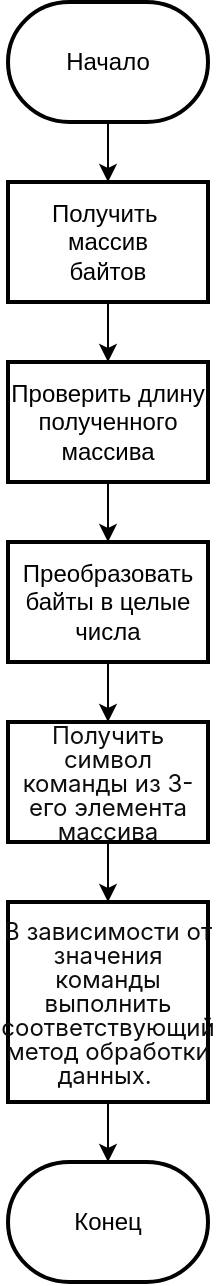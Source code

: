 <mxfile version="24.4.8" type="device">
  <diagram name="Страница — 1" id="RPWdYe4i9o2R_GhtsujX">
    <mxGraphModel dx="782" dy="545" grid="1" gridSize="10" guides="1" tooltips="1" connect="1" arrows="1" fold="1" page="1" pageScale="1" pageWidth="3300" pageHeight="2339" math="0" shadow="0">
      <root>
        <mxCell id="0" />
        <mxCell id="1" parent="0" />
        <mxCell id="HXTkl7oupIXHr3P0b36I-9" style="edgeStyle=orthogonalEdgeStyle;rounded=0;orthogonalLoop=1;jettySize=auto;html=1;exitX=0.5;exitY=1;exitDx=0;exitDy=0;exitPerimeter=0;entryX=0.5;entryY=0;entryDx=0;entryDy=0;" edge="1" parent="1" source="HXTkl7oupIXHr3P0b36I-1" target="HXTkl7oupIXHr3P0b36I-2">
          <mxGeometry relative="1" as="geometry" />
        </mxCell>
        <mxCell id="HXTkl7oupIXHr3P0b36I-1" value="Начало" style="strokeWidth=2;html=1;shape=mxgraph.flowchart.terminator;whiteSpace=wrap;" vertex="1" parent="1">
          <mxGeometry x="350" y="120" width="100" height="60" as="geometry" />
        </mxCell>
        <mxCell id="HXTkl7oupIXHr3P0b36I-10" style="edgeStyle=orthogonalEdgeStyle;rounded=0;orthogonalLoop=1;jettySize=auto;html=1;exitX=0.5;exitY=1;exitDx=0;exitDy=0;entryX=0.5;entryY=0;entryDx=0;entryDy=0;" edge="1" parent="1" source="HXTkl7oupIXHr3P0b36I-2" target="HXTkl7oupIXHr3P0b36I-3">
          <mxGeometry relative="1" as="geometry" />
        </mxCell>
        <mxCell id="HXTkl7oupIXHr3P0b36I-2" value="&lt;div style=&quot;&quot;&gt;Получить&amp;nbsp;&lt;/div&gt;&lt;div style=&quot;&quot;&gt;массив&lt;/div&gt;&lt;div style=&quot;&quot;&gt;байтов&lt;/div&gt;" style="rounded=1;whiteSpace=wrap;html=1;absoluteArcSize=1;arcSize=0;strokeWidth=2;align=center;" vertex="1" parent="1">
          <mxGeometry x="350" y="210" width="100" height="60" as="geometry" />
        </mxCell>
        <mxCell id="HXTkl7oupIXHr3P0b36I-11" style="edgeStyle=orthogonalEdgeStyle;rounded=0;orthogonalLoop=1;jettySize=auto;html=1;exitX=0.5;exitY=1;exitDx=0;exitDy=0;entryX=0.5;entryY=0;entryDx=0;entryDy=0;" edge="1" parent="1" source="HXTkl7oupIXHr3P0b36I-3" target="HXTkl7oupIXHr3P0b36I-4">
          <mxGeometry relative="1" as="geometry" />
        </mxCell>
        <mxCell id="HXTkl7oupIXHr3P0b36I-3" value="&lt;div style=&quot;&quot;&gt;Проверить длину полученного массива&lt;/div&gt;" style="rounded=1;whiteSpace=wrap;html=1;absoluteArcSize=1;arcSize=0;strokeWidth=2;align=center;" vertex="1" parent="1">
          <mxGeometry x="350" y="300" width="100" height="60" as="geometry" />
        </mxCell>
        <mxCell id="HXTkl7oupIXHr3P0b36I-12" style="edgeStyle=orthogonalEdgeStyle;rounded=0;orthogonalLoop=1;jettySize=auto;html=1;exitX=0.5;exitY=1;exitDx=0;exitDy=0;entryX=0.5;entryY=0;entryDx=0;entryDy=0;" edge="1" parent="1" source="HXTkl7oupIXHr3P0b36I-4" target="HXTkl7oupIXHr3P0b36I-5">
          <mxGeometry relative="1" as="geometry" />
        </mxCell>
        <mxCell id="HXTkl7oupIXHr3P0b36I-4" value="&lt;div style=&quot;&quot;&gt;Преобразовать байты в целые числа&lt;/div&gt;" style="rounded=1;whiteSpace=wrap;html=1;absoluteArcSize=1;arcSize=0;strokeWidth=2;align=center;" vertex="1" parent="1">
          <mxGeometry x="350" y="390" width="100" height="60" as="geometry" />
        </mxCell>
        <mxCell id="HXTkl7oupIXHr3P0b36I-13" style="edgeStyle=orthogonalEdgeStyle;rounded=0;orthogonalLoop=1;jettySize=auto;html=1;exitX=0.5;exitY=1;exitDx=0;exitDy=0;entryX=0.5;entryY=0;entryDx=0;entryDy=0;" edge="1" parent="1" source="HXTkl7oupIXHr3P0b36I-5" target="HXTkl7oupIXHr3P0b36I-7">
          <mxGeometry relative="1" as="geometry" />
        </mxCell>
        <mxCell id="HXTkl7oupIXHr3P0b36I-5" value="&lt;div style=&quot;line-height: 100%;&quot;&gt;&lt;font face=&quot;ui-sans-serif, -apple-system, system-ui, Segoe UI, Roboto, Ubuntu, Cantarell, Noto Sans, sans-serif, Helvetica, Apple Color Emoji, Arial, Segoe UI Emoji, Segoe UI Symbol&quot; color=&quot;#0d0d0d&quot;&gt;&lt;span style=&quot;white-space-collapse: preserve;&quot;&gt;Получить символ команды из 3-его элемента массива&lt;/span&gt;&lt;/font&gt;&lt;/div&gt;" style="rounded=1;whiteSpace=wrap;html=1;absoluteArcSize=1;arcSize=0;strokeWidth=2;align=center;labelBackgroundColor=none;" vertex="1" parent="1">
          <mxGeometry x="350" y="480" width="100" height="60" as="geometry" />
        </mxCell>
        <mxCell id="HXTkl7oupIXHr3P0b36I-7" value="&lt;div style=&quot;line-height: 100%;&quot;&gt;&lt;span style=&quot;color: rgb(13, 13, 13); font-family: ui-sans-serif, -apple-system, system-ui, &amp;quot;Segoe UI&amp;quot;, Roboto, Ubuntu, Cantarell, &amp;quot;Noto Sans&amp;quot;, sans-serif, Helvetica, &amp;quot;Apple Color Emoji&amp;quot;, Arial, &amp;quot;Segoe UI Emoji&amp;quot;, &amp;quot;Segoe UI Symbol&amp;quot;; text-align: left; white-space-collapse: preserve;&quot;&gt;&lt;font style=&quot;font-size: 12px;&quot;&gt;В зависимости от значения команды выполнить соответствующий метод обработки данных. &lt;/font&gt;&lt;/span&gt;&lt;br&gt;&lt;/div&gt;" style="rounded=1;whiteSpace=wrap;html=1;absoluteArcSize=1;arcSize=0;strokeWidth=2;align=center;labelBackgroundColor=none;" vertex="1" parent="1">
          <mxGeometry x="350" y="570" width="100" height="100" as="geometry" />
        </mxCell>
        <mxCell id="HXTkl7oupIXHr3P0b36I-8" value="Конец" style="strokeWidth=2;html=1;shape=mxgraph.flowchart.terminator;whiteSpace=wrap;" vertex="1" parent="1">
          <mxGeometry x="350" y="700" width="100" height="60" as="geometry" />
        </mxCell>
        <mxCell id="HXTkl7oupIXHr3P0b36I-14" style="edgeStyle=orthogonalEdgeStyle;rounded=0;orthogonalLoop=1;jettySize=auto;html=1;exitX=0.5;exitY=1;exitDx=0;exitDy=0;entryX=0.5;entryY=0;entryDx=0;entryDy=0;entryPerimeter=0;" edge="1" parent="1" source="HXTkl7oupIXHr3P0b36I-7" target="HXTkl7oupIXHr3P0b36I-8">
          <mxGeometry relative="1" as="geometry" />
        </mxCell>
      </root>
    </mxGraphModel>
  </diagram>
</mxfile>
